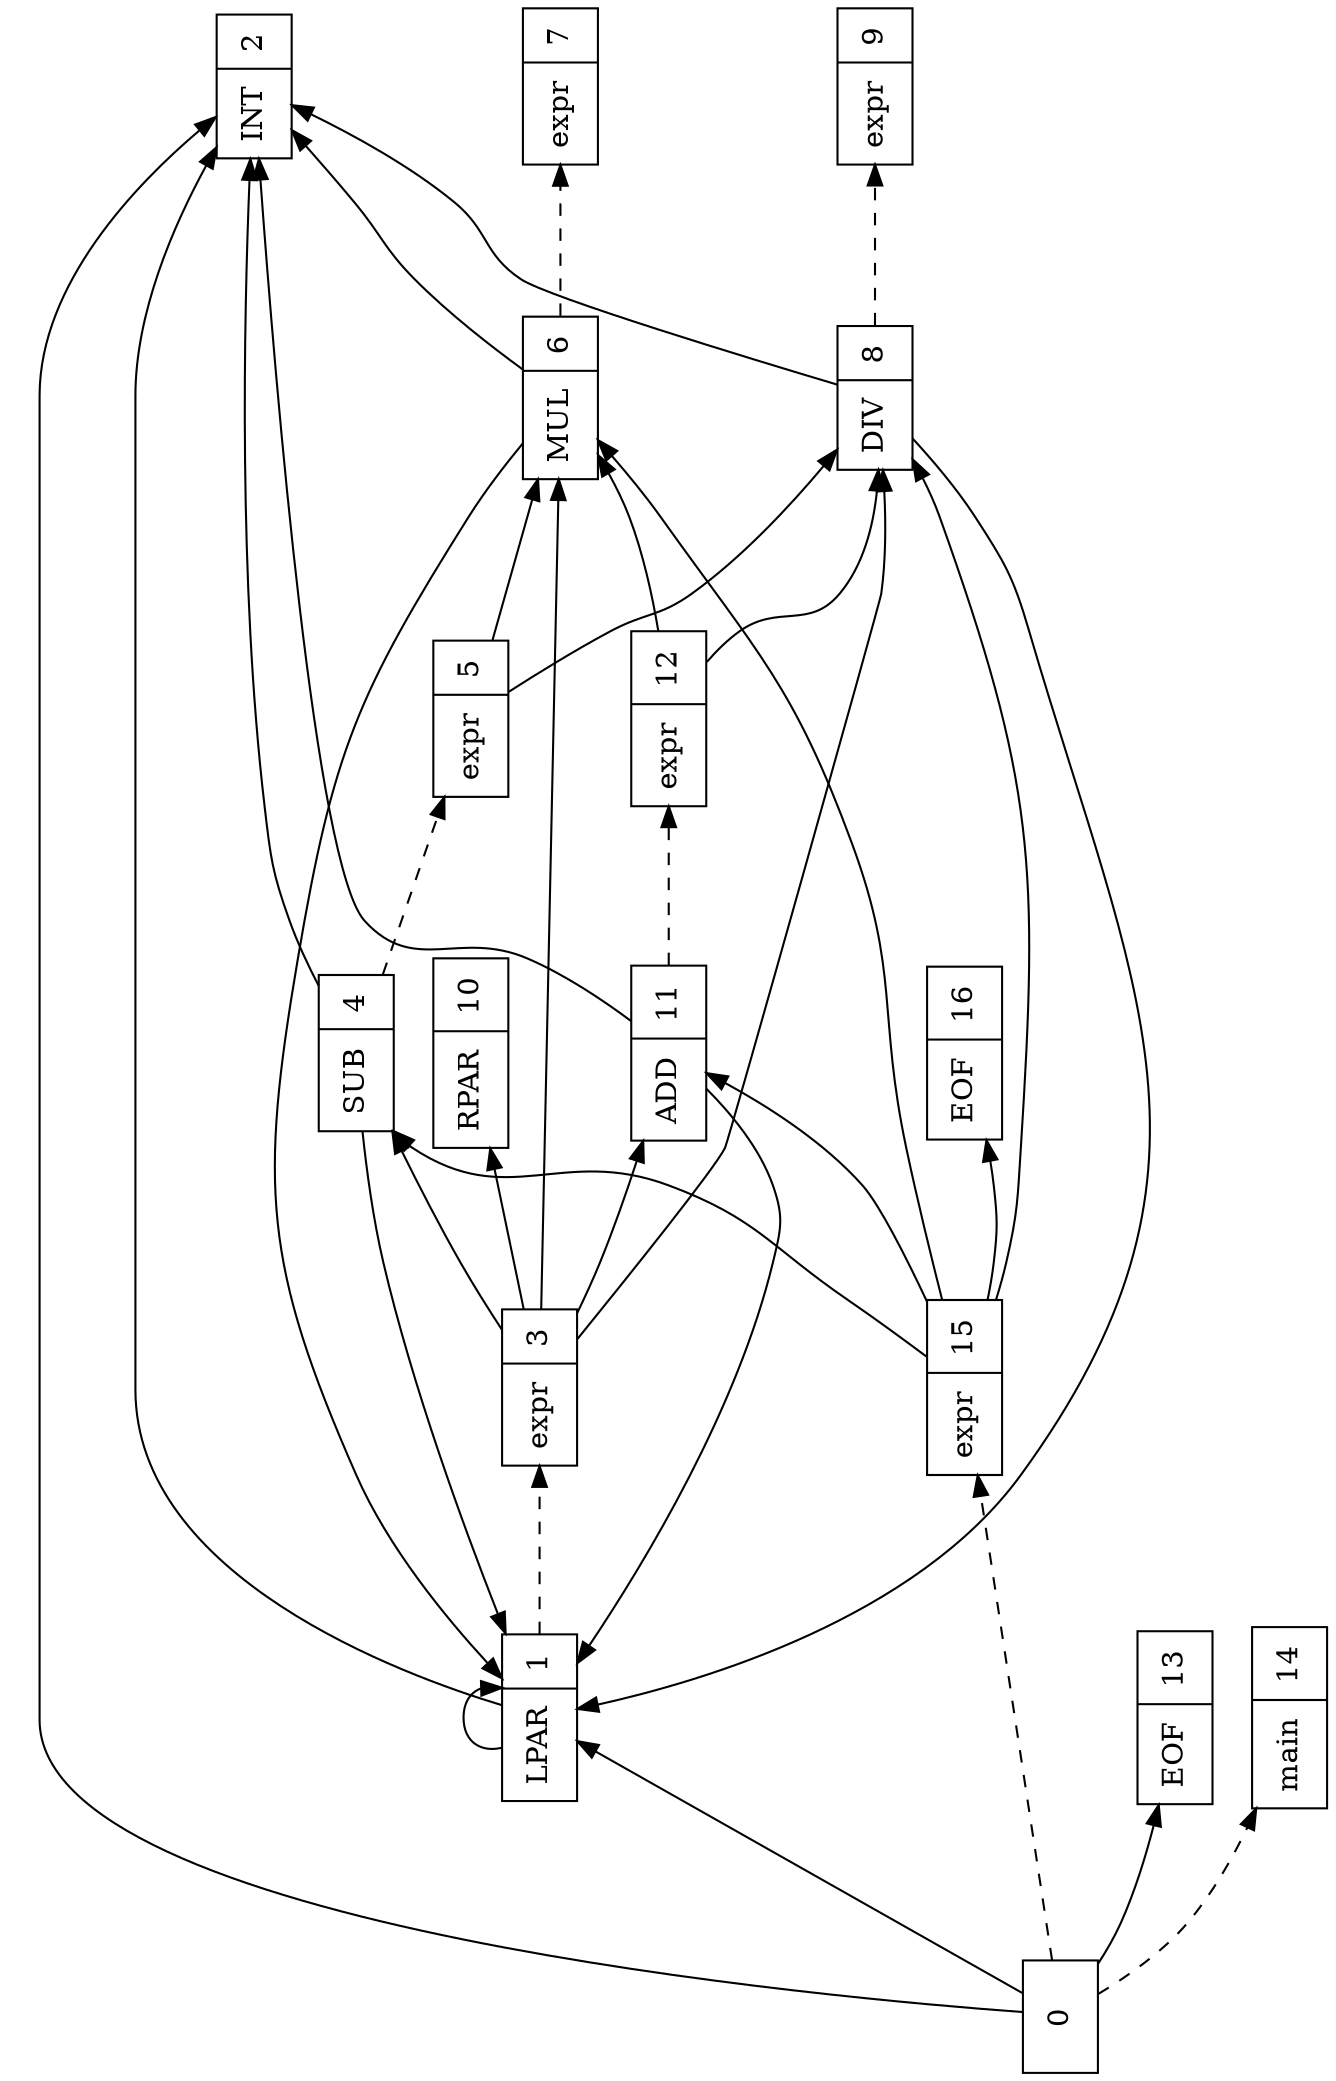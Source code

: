 digraph G {
orientation = landscape;
rankdir = LR;
ratio = compress;
s0 [ label="0", shape = record ] ;
s1 [ label="{LPAR|1}", shape = record ] ;
s2 [ label="{INT|2}", shape = record ] ;
s3 [ label="{expr|3}", shape = record ] ;
s4 [ label="{SUB|4}", shape = record ] ;
s5 [ label="{expr|5}", shape = record ] ;
s6 [ label="{MUL|6}", shape = record ] ;
s7 [ label="{expr|7}", shape = record ] ;
s8 [ label="{DIV|8}", shape = record ] ;
s9 [ label="{expr|9}", shape = record ] ;
s10 [ label="{RPAR|10}", shape = record ] ;
s11 [ label="{ADD|11}", shape = record ] ;
s12 [ label="{expr|12}", shape = record ] ;
s13 [ label="{EOF|13}", shape = record ] ;
s14 [ label="{main|14}", shape = record ] ;
s15 [ label="{expr|15}", shape = record ] ;
s16 [ label="{EOF|16}", shape = record ] ;
s0 -> s1 [ label="        ", style = solid ] ;
s0 -> s2 [ label="        ", style = solid ] ;
s0 -> s13 [ label="        ", style = solid ] ;
s0 -> s14 [ label="        ", style = dashed ] ;
s0 -> s15 [ label="        ", style = dashed ] ;
s1 -> s1 [ label="        ", style = solid ] ;
s1 -> s2 [ label="        ", style = solid ] ;
s1 -> s3 [ label="        ", style = dashed ] ;
s3 -> s4 [ label="        ", style = solid ] ;
s3 -> s10 [ label="        ", style = solid ] ;
s3 -> s6 [ label="        ", style = solid ] ;
s3 -> s8 [ label="        ", style = solid ] ;
s3 -> s11 [ label="        ", style = solid ] ;
s4 -> s1 [ label="        ", style = solid ] ;
s4 -> s2 [ label="        ", style = solid ] ;
s4 -> s5 [ label="        ", style = dashed ] ;
s5 -> s6 [ label="        ", style = solid ] ;
s5 -> s8 [ label="        ", style = solid ] ;
s6 -> s1 [ label="        ", style = solid ] ;
s6 -> s2 [ label="        ", style = solid ] ;
s6 -> s7 [ label="        ", style = dashed ] ;
s8 -> s1 [ label="        ", style = solid ] ;
s8 -> s2 [ label="        ", style = solid ] ;
s8 -> s9 [ label="        ", style = dashed ] ;
s11 -> s1 [ label="        ", style = solid ] ;
s11 -> s2 [ label="        ", style = solid ] ;
s11 -> s12 [ label="        ", style = dashed ] ;
s12 -> s6 [ label="        ", style = solid ] ;
s12 -> s8 [ label="        ", style = solid ] ;
s15 -> s4 [ label="        ", style = solid ] ;
s15 -> s6 [ label="        ", style = solid ] ;
s15 -> s16 [ label="        ", style = solid ] ;
s15 -> s8 [ label="        ", style = solid ] ;
s15 -> s11 [ label="        ", style = solid ] ;

}
